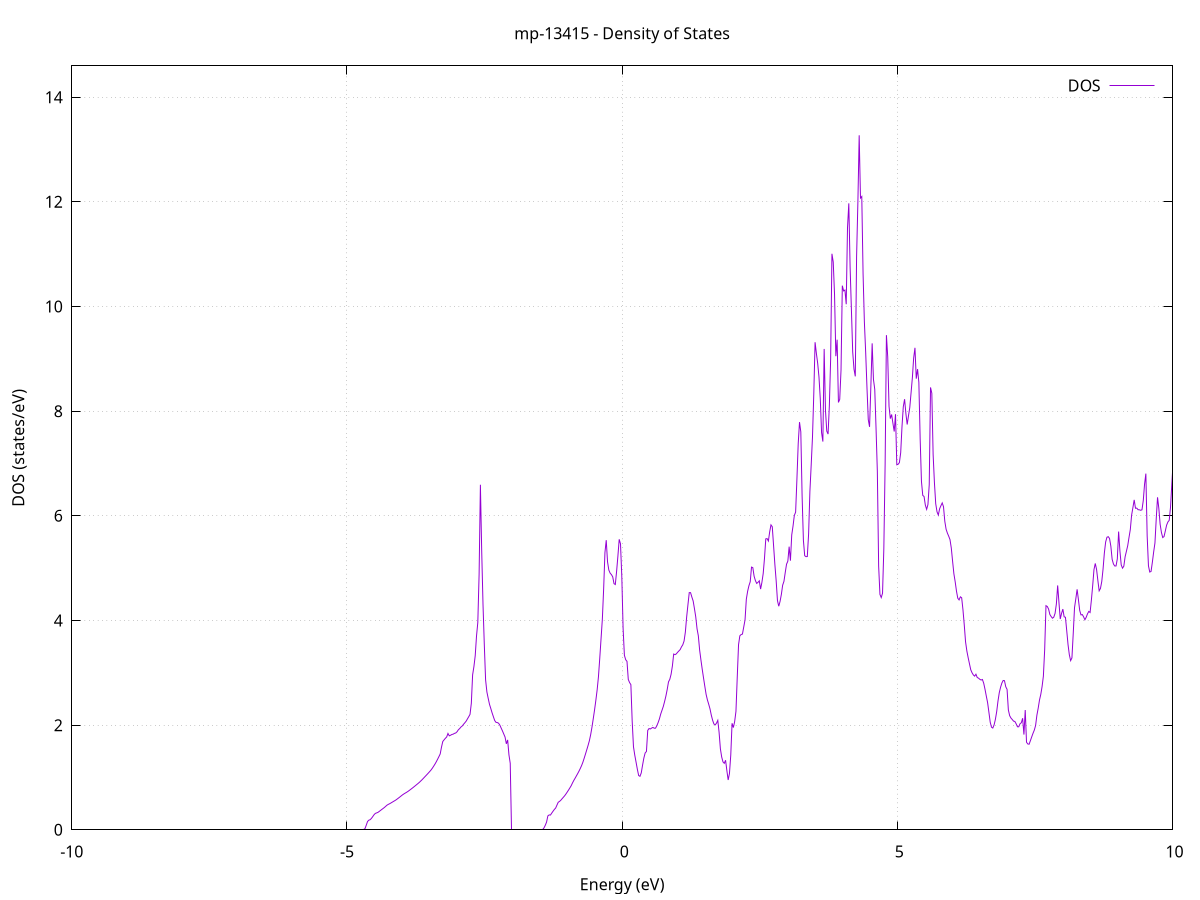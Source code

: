 set title 'mp-13415 - Density of States'
set xlabel 'Energy (eV)'
set ylabel 'DOS (states/eV)'
set grid
set xrange [-10:10]
set yrange [0:14.599]
set xzeroaxis lt -1
set terminal png size 800,600
set output 'mp-13415_dos_gnuplot.png'
plot '-' using 1:2 with lines title 'DOS'
-29.964200 0.000000
-29.940600 0.000000
-29.917000 0.000000
-29.893400 0.000000
-29.869900 0.000000
-29.846300 0.000000
-29.822700 0.000000
-29.799200 0.000000
-29.775600 0.000000
-29.752000 0.000000
-29.728500 0.000000
-29.704900 0.000000
-29.681300 0.000000
-29.657700 0.000000
-29.634200 0.000000
-29.610600 0.000000
-29.587000 0.000000
-29.563500 0.000000
-29.539900 0.000000
-29.516300 0.000000
-29.492700 0.000000
-29.469200 0.000000
-29.445600 0.000000
-29.422000 0.000000
-29.398500 0.000000
-29.374900 0.000000
-29.351300 0.000000
-29.327800 0.000000
-29.304200 0.000000
-29.280600 0.000000
-29.257000 0.000000
-29.233500 0.000000
-29.209900 0.000000
-29.186300 0.000000
-29.162800 0.000000
-29.139200 0.000000
-29.115600 0.000000
-29.092100 0.000000
-29.068500 0.000000
-29.044900 0.000000
-29.021300 0.000000
-28.997800 0.000000
-28.974200 0.000000
-28.950600 0.000000
-28.927100 0.000000
-28.903500 0.000000
-28.879900 0.000000
-28.856400 0.000000
-28.832800 0.000000
-28.809200 0.000000
-28.785600 0.000000
-28.762100 0.000000
-28.738500 0.000000
-28.714900 0.000000
-28.691400 0.000000
-28.667800 0.000000
-28.644200 0.000000
-28.620600 0.000000
-28.597100 0.000000
-28.573500 0.000000
-28.549900 0.000000
-28.526400 0.000000
-28.502800 0.000000
-28.479200 0.000000
-28.455700 0.000000
-28.432100 0.000000
-28.408500 0.000000
-28.384900 0.000000
-28.361400 0.000000
-28.337800 0.000000
-28.314200 0.000000
-28.290700 0.000000
-28.267100 0.000000
-28.243500 0.000000
-28.220000 0.000000
-28.196400 0.000000
-28.172800 0.000000
-28.149200 0.000000
-28.125700 0.000000
-28.102100 0.000000
-28.078500 0.000000
-28.055000 0.000000
-28.031400 0.000000
-28.007800 0.000000
-27.984200 0.000000
-27.960700 0.000000
-27.937100 0.000000
-27.913500 0.000000
-27.890000 0.000000
-27.866400 0.000000
-27.842800 0.000000
-27.819300 0.231000
-27.795700 3.140600
-27.772100 15.793000
-27.748500 18.389400
-27.725000 29.003800
-27.701400 38.104400
-27.677800 44.566600
-27.654300 39.234600
-27.630700 28.068500
-27.607100 39.435300
-27.583600 38.230800
-27.560000 49.924800
-27.536400 28.004200
-27.512800 32.570600
-27.489300 34.815600
-27.465700 38.281500
-27.442100 43.635600
-27.418600 39.602100
-27.395000 39.741500
-27.371400 35.785400
-27.347900 47.587900
-27.324300 55.817500
-27.300700 42.430600
-27.277100 37.363100
-27.253600 81.249200
-27.230000 35.086000
-27.206400 39.079600
-27.182900 29.880700
-27.159300 25.152800
-27.135700 15.565100
-27.112100 7.862100
-27.088600 0.000000
-27.065000 0.000000
-27.041400 0.000000
-27.017900 0.000000
-26.994300 0.000000
-26.970700 4.616800
-26.947200 5.281000
-26.923600 12.814800
-26.900000 18.007700
-26.876400 31.012500
-26.852900 34.422600
-26.829300 31.518700
-26.805700 24.104700
-26.782200 25.491800
-26.758600 30.408200
-26.735000 38.489700
-26.711500 33.332300
-26.687900 35.436100
-26.664300 27.447300
-26.640700 27.398800
-26.617200 38.607800
-26.593600 46.066900
-26.570000 27.536100
-26.546500 7.507800
-26.522900 3.858900
-26.499300 1.716800
-26.475800 0.000000
-26.452200 0.000000
-26.428600 0.000000
-26.405000 0.000000
-26.381500 0.000000
-26.357900 0.000000
-26.334300 0.000000
-26.310800 0.000000
-26.287200 0.000000
-26.263600 0.000000
-26.240000 0.000000
-26.216500 0.000000
-26.192900 0.000000
-26.169300 0.000000
-26.145800 0.000000
-26.122200 0.000000
-26.098600 0.000000
-26.075100 0.000000
-26.051500 0.000000
-26.027900 0.000000
-26.004300 0.000000
-25.980800 0.000000
-25.957200 0.000000
-25.933600 0.000000
-25.910100 0.000000
-25.886500 0.000000
-25.862900 0.000000
-25.839400 0.000000
-25.815800 0.000000
-25.792200 0.000000
-25.768600 0.000000
-25.745100 0.000000
-25.721500 0.000000
-25.697900 0.000000
-25.674400 0.000000
-25.650800 0.000000
-25.627200 0.000000
-25.603600 0.000000
-25.580100 0.000000
-25.556500 0.000000
-25.532900 0.000000
-25.509400 0.000000
-25.485800 0.000000
-25.462200 0.000000
-25.438700 0.000000
-25.415100 0.000000
-25.391500 0.000000
-25.367900 0.000000
-25.344400 0.000000
-25.320800 0.000000
-25.297200 0.000000
-25.273700 0.000000
-25.250100 0.000000
-25.226500 0.000000
-25.203000 0.000000
-25.179400 0.000000
-25.155800 0.000000
-25.132200 0.000000
-25.108700 0.000000
-25.085100 0.000000
-25.061500 0.000000
-25.038000 0.000000
-25.014400 0.000000
-24.990800 0.000000
-24.967300 0.000000
-24.943700 0.000000
-24.920100 0.000000
-24.896500 0.000000
-24.873000 0.000000
-24.849400 0.000000
-24.825800 0.000000
-24.802300 0.000000
-24.778700 0.000000
-24.755100 0.000000
-24.731500 0.000000
-24.708000 0.000000
-24.684400 0.000000
-24.660800 0.000000
-24.637300 0.000000
-24.613700 0.000000
-24.590100 0.000000
-24.566600 0.000000
-24.543000 0.000000
-24.519400 0.000000
-24.495800 0.000000
-24.472300 0.000000
-24.448700 0.000000
-24.425100 0.000000
-24.401600 0.000000
-24.378000 0.000000
-24.354400 0.000000
-24.330900 0.000000
-24.307300 0.000000
-24.283700 0.000000
-24.260100 0.000000
-24.236600 0.000000
-24.213000 0.000000
-24.189400 0.000000
-24.165900 0.000000
-24.142300 0.000000
-24.118700 0.000000
-24.095200 0.000000
-24.071600 0.000000
-24.048000 0.000000
-24.024400 0.000000
-24.000900 0.000000
-23.977300 0.000000
-23.953700 0.000000
-23.930200 0.000000
-23.906600 0.000000
-23.883000 0.000000
-23.859400 0.000000
-23.835900 0.000000
-23.812300 0.000000
-23.788700 0.000000
-23.765200 0.000000
-23.741600 0.000000
-23.718000 0.000000
-23.694500 0.000000
-23.670900 0.000000
-23.647300 0.000000
-23.623700 0.000000
-23.600200 0.000000
-23.576600 0.000000
-23.553000 0.000000
-23.529500 0.000000
-23.505900 0.000000
-23.482300 0.000000
-23.458800 0.000000
-23.435200 0.000000
-23.411600 0.000000
-23.388000 0.000000
-23.364500 0.000000
-23.340900 0.000000
-23.317300 0.000000
-23.293800 0.000000
-23.270200 0.000000
-23.246600 0.000000
-23.223000 0.000000
-23.199500 0.000000
-23.175900 0.000000
-23.152300 0.000000
-23.128800 0.000000
-23.105200 0.000000
-23.081600 0.000000
-23.058100 0.000000
-23.034500 0.000000
-23.010900 0.000000
-22.987300 0.000000
-22.963800 0.000000
-22.940200 0.000000
-22.916600 0.000000
-22.893100 0.000000
-22.869500 0.000000
-22.845900 0.000000
-22.822400 0.000000
-22.798800 0.000000
-22.775200 0.000000
-22.751600 0.000000
-22.728100 0.000000
-22.704500 0.000000
-22.680900 0.000000
-22.657400 0.000000
-22.633800 0.000000
-22.610200 0.000000
-22.586700 0.000000
-22.563100 0.000000
-22.539500 0.000000
-22.515900 0.000000
-22.492400 0.000000
-22.468800 0.000000
-22.445200 0.000000
-22.421700 0.000000
-22.398100 0.000000
-22.374500 0.000000
-22.350900 0.000000
-22.327400 0.000000
-22.303800 0.000000
-22.280200 0.000000
-22.256700 0.000000
-22.233100 0.000000
-22.209500 0.000000
-22.186000 0.000000
-22.162400 0.000000
-22.138800 0.000000
-22.115200 0.000000
-22.091700 0.000000
-22.068100 0.000000
-22.044500 0.000000
-22.021000 0.000000
-21.997400 0.000000
-21.973800 0.000000
-21.950300 0.000000
-21.926700 0.000000
-21.903100 0.000000
-21.879500 0.000000
-21.856000 0.000000
-21.832400 0.000000
-21.808800 0.000000
-21.785300 0.000000
-21.761700 0.000000
-21.738100 0.000000
-21.714600 0.000000
-21.691000 0.000000
-21.667400 0.000000
-21.643800 0.000000
-21.620300 0.000000
-21.596700 0.000000
-21.573100 0.000000
-21.549600 0.000000
-21.526000 0.000000
-21.502400 0.000000
-21.478800 0.000000
-21.455300 0.000000
-21.431700 0.000000
-21.408100 0.000000
-21.384600 0.000000
-21.361000 0.000000
-21.337400 0.000000
-21.313900 0.000000
-21.290300 0.000000
-21.266700 0.000000
-21.243100 0.000000
-21.219600 0.000000
-21.196000 0.000000
-21.172400 0.000000
-21.148900 0.000000
-21.125300 0.000000
-21.101700 0.000000
-21.078200 0.000000
-21.054600 0.000000
-21.031000 0.000000
-21.007400 0.000000
-20.983900 0.000000
-20.960300 0.000000
-20.936700 0.000000
-20.913200 0.000000
-20.889600 0.000000
-20.866000 0.000000
-20.842400 0.000000
-20.818900 0.000000
-20.795300 0.000000
-20.771700 0.000000
-20.748200 0.000000
-20.724600 0.000000
-20.701000 0.000000
-20.677500 0.000000
-20.653900 0.000000
-20.630300 0.000000
-20.606700 0.000000
-20.583200 0.000000
-20.559600 0.000000
-20.536000 0.000000
-20.512500 0.000000
-20.488900 0.000000
-20.465300 0.000000
-20.441800 0.000000
-20.418200 0.000000
-20.394600 0.000000
-20.371000 0.000000
-20.347500 0.000000
-20.323900 0.000000
-20.300300 0.000000
-20.276800 0.000000
-20.253200 0.000000
-20.229600 0.000000
-20.206100 0.000000
-20.182500 0.000000
-20.158900 0.000000
-20.135300 0.000000
-20.111800 0.000000
-20.088200 0.000000
-20.064600 0.000000
-20.041100 0.000000
-20.017500 0.000000
-19.993900 0.000000
-19.970300 0.000000
-19.946800 0.000000
-19.923200 0.000000
-19.899600 0.000000
-19.876100 0.000000
-19.852500 0.000000
-19.828900 0.000000
-19.805400 0.000000
-19.781800 0.000000
-19.758200 0.000000
-19.734600 0.000000
-19.711100 0.000000
-19.687500 0.000000
-19.663900 0.000000
-19.640400 0.000000
-19.616800 0.000000
-19.593200 0.000000
-19.569700 0.000000
-19.546100 0.000000
-19.522500 0.000000
-19.498900 0.000000
-19.475400 0.000000
-19.451800 0.000000
-19.428200 0.000000
-19.404700 0.000000
-19.381100 0.000000
-19.357500 0.000000
-19.334000 0.000000
-19.310400 0.000000
-19.286800 0.000000
-19.263200 0.000000
-19.239700 0.000000
-19.216100 0.000000
-19.192500 0.000000
-19.169000 0.000000
-19.145400 0.000000
-19.121800 0.000000
-19.098200 0.000000
-19.074700 0.000000
-19.051100 0.000000
-19.027500 0.000000
-19.004000 0.000000
-18.980400 0.000000
-18.956800 0.000000
-18.933300 0.000000
-18.909700 0.000000
-18.886100 0.000000
-18.862500 0.000000
-18.839000 0.000000
-18.815400 0.000000
-18.791800 0.000000
-18.768300 0.000000
-18.744700 0.000000
-18.721100 0.000000
-18.697600 0.000000
-18.674000 0.000000
-18.650400 0.000000
-18.626800 0.000000
-18.603300 0.000000
-18.579700 0.000000
-18.556100 0.000000
-18.532600 0.000000
-18.509000 0.000000
-18.485400 0.000000
-18.461800 0.000000
-18.438300 0.000000
-18.414700 0.000000
-18.391100 0.000000
-18.367600 0.000000
-18.344000 0.000000
-18.320400 0.000000
-18.296900 0.000000
-18.273300 0.000000
-18.249700 0.000000
-18.226100 0.000000
-18.202600 0.000000
-18.179000 0.000000
-18.155400 0.000000
-18.131900 0.000000
-18.108300 0.000000
-18.084700 0.000000
-18.061200 0.000000
-18.037600 0.000000
-18.014000 0.000000
-17.990400 0.000000
-17.966900 0.000000
-17.943300 0.000000
-17.919700 0.000000
-17.896200 0.000000
-17.872600 0.000000
-17.849000 0.000000
-17.825500 0.000000
-17.801900 0.000000
-17.778300 0.000000
-17.754700 0.000000
-17.731200 0.000000
-17.707600 0.000000
-17.684000 0.000000
-17.660500 0.000000
-17.636900 0.000000
-17.613300 0.000000
-17.589700 0.000000
-17.566200 0.000000
-17.542600 0.000000
-17.519000 0.000000
-17.495500 0.000000
-17.471900 0.000000
-17.448300 0.000000
-17.424800 0.000000
-17.401200 0.000000
-17.377600 0.000000
-17.354000 0.000000
-17.330500 0.000000
-17.306900 0.000000
-17.283300 0.000000
-17.259800 0.000000
-17.236200 0.000000
-17.212600 0.000000
-17.189100 0.000000
-17.165500 0.000000
-17.141900 0.000000
-17.118300 0.000000
-17.094800 0.000000
-17.071200 0.000000
-17.047600 0.000000
-17.024100 0.000000
-17.000500 0.000000
-16.976900 0.000000
-16.953400 0.000000
-16.929800 0.000000
-16.906200 0.000000
-16.882600 0.000000
-16.859100 0.000000
-16.835500 0.000000
-16.811900 0.000000
-16.788400 0.000000
-16.764800 0.000000
-16.741200 0.000000
-16.717600 0.000000
-16.694100 0.000000
-16.670500 0.000000
-16.646900 0.000000
-16.623400 0.000000
-16.599800 0.000000
-16.576200 0.000000
-16.552700 0.000000
-16.529100 0.000000
-16.505500 0.000000
-16.481900 0.000000
-16.458400 0.000000
-16.434800 0.000000
-16.411200 0.000000
-16.387700 0.000000
-16.364100 0.000000
-16.340500 0.000000
-16.317000 0.000000
-16.293400 0.000000
-16.269800 0.000000
-16.246200 0.000000
-16.222700 0.000000
-16.199100 0.000000
-16.175500 0.000000
-16.152000 0.000000
-16.128400 0.000000
-16.104800 0.000000
-16.081200 0.000000
-16.057700 0.000000
-16.034100 0.000000
-16.010500 0.000000
-15.987000 0.000000
-15.963400 0.000000
-15.939800 0.000000
-15.916300 0.000000
-15.892700 0.000000
-15.869100 0.000000
-15.845500 0.000000
-15.822000 0.000000
-15.798400 0.000000
-15.774800 0.000000
-15.751300 0.000000
-15.727700 0.000000
-15.704100 0.000000
-15.680600 0.000000
-15.657000 0.000000
-15.633400 0.000000
-15.609800 0.000000
-15.586300 0.000000
-15.562700 0.000000
-15.539100 0.000000
-15.515600 0.000000
-15.492000 0.000000
-15.468400 0.000000
-15.444900 0.000000
-15.421300 0.000000
-15.397700 0.000000
-15.374100 0.000000
-15.350600 0.000000
-15.327000 0.000000
-15.303400 0.000000
-15.279900 0.000000
-15.256300 0.000000
-15.232700 0.000000
-15.209100 0.000000
-15.185600 0.000000
-15.162000 0.000000
-15.138400 0.000000
-15.114900 0.000000
-15.091300 0.000000
-15.067700 0.000000
-15.044200 0.000000
-15.020600 0.000000
-14.997000 0.000000
-14.973400 0.000000
-14.949900 0.000000
-14.926300 0.000000
-14.902700 0.000000
-14.879200 0.000000
-14.855600 0.000000
-14.832000 0.000000
-14.808500 0.000000
-14.784900 0.000000
-14.761300 0.000000
-14.737700 0.000000
-14.714200 0.000000
-14.690600 0.000000
-14.667000 0.000000
-14.643500 0.000000
-14.619900 0.000000
-14.596300 0.000000
-14.572700 0.000000
-14.549200 0.000000
-14.525600 0.000000
-14.502000 0.000000
-14.478500 0.000000
-14.454900 0.000000
-14.431300 0.000000
-14.407800 0.000000
-14.384200 0.000000
-14.360600 0.000000
-14.337000 0.000000
-14.313500 0.000000
-14.289900 0.000000
-14.266300 0.000000
-14.242800 0.000000
-14.219200 0.000000
-14.195600 0.000000
-14.172100 0.000000
-14.148500 0.000000
-14.124900 0.000000
-14.101300 0.000000
-14.077800 0.000000
-14.054200 0.000000
-14.030600 0.000000
-14.007100 0.000000
-13.983500 0.000000
-13.959900 0.000000
-13.936400 0.000000
-13.912800 0.000000
-13.889200 0.000000
-13.865600 0.000000
-13.842100 0.000000
-13.818500 0.000000
-13.794900 0.000000
-13.771400 0.000000
-13.747800 0.000000
-13.724200 0.000000
-13.700600 0.000000
-13.677100 0.000000
-13.653500 0.000000
-13.629900 0.000000
-13.606400 0.000000
-13.582800 0.000000
-13.559200 0.000000
-13.535700 0.000000
-13.512100 0.000000
-13.488500 0.000000
-13.464900 0.000000
-13.441400 0.000000
-13.417800 0.000000
-13.394200 0.000000
-13.370700 0.000000
-13.347100 0.000000
-13.323500 0.000000
-13.300000 0.000000
-13.276400 0.000000
-13.252800 0.000000
-13.229200 0.000000
-13.205700 0.000000
-13.182100 0.000000
-13.158500 0.000000
-13.135000 0.000000
-13.111400 0.000000
-13.087800 0.000000
-13.064300 0.000000
-13.040700 0.000000
-13.017100 0.000000
-12.993500 0.000000
-12.970000 0.000000
-12.946400 0.000000
-12.922800 0.000000
-12.899300 0.000000
-12.875700 0.000000
-12.852100 0.000000
-12.828500 0.000000
-12.805000 0.000000
-12.781400 0.000000
-12.757800 0.000000
-12.734300 0.000000
-12.710700 0.000000
-12.687100 0.000000
-12.663600 0.000000
-12.640000 0.000000
-12.616400 0.000000
-12.592800 0.000000
-12.569300 0.000000
-12.545700 0.000000
-12.522100 0.000000
-12.498600 0.000000
-12.475000 0.000000
-12.451400 0.000000
-12.427900 0.000000
-12.404300 0.000000
-12.380700 0.000000
-12.357100 0.000000
-12.333600 0.000000
-12.310000 0.000000
-12.286400 0.000000
-12.262900 0.000000
-12.239300 0.000000
-12.215700 0.000000
-12.192100 0.000000
-12.168600 0.000000
-12.145000 0.000000
-12.121400 0.000000
-12.097900 0.000000
-12.074300 0.000000
-12.050700 0.000000
-12.027200 0.000000
-12.003600 0.000000
-11.980000 0.000000
-11.956400 0.000000
-11.932900 0.000000
-11.909300 0.000000
-11.885700 0.000000
-11.862200 0.000000
-11.838600 0.000000
-11.815000 0.000000
-11.791500 0.000000
-11.767900 0.000000
-11.744300 0.000000
-11.720700 0.000000
-11.697200 0.000000
-11.673600 0.000000
-11.650000 0.000000
-11.626500 0.000000
-11.602900 0.000000
-11.579300 0.000000
-11.555800 0.000000
-11.532200 0.000000
-11.508600 0.000000
-11.485000 0.000000
-11.461500 0.000000
-11.437900 0.000000
-11.414300 0.000000
-11.390800 0.000000
-11.367200 0.000000
-11.343600 0.000000
-11.320000 0.000000
-11.296500 0.000000
-11.272900 0.000000
-11.249300 0.000000
-11.225800 0.000000
-11.202200 0.000000
-11.178600 0.000000
-11.155100 0.000000
-11.131500 0.000000
-11.107900 0.000000
-11.084300 0.000000
-11.060800 0.000000
-11.037200 0.000000
-11.013600 0.000000
-10.990100 0.000000
-10.966500 0.000000
-10.942900 0.000000
-10.919400 0.000000
-10.895800 0.000000
-10.872200 0.000000
-10.848600 0.000000
-10.825100 0.000000
-10.801500 0.000000
-10.777900 0.000000
-10.754400 0.000000
-10.730800 0.000000
-10.707200 0.000000
-10.683700 0.000000
-10.660100 0.000000
-10.636500 0.000000
-10.612900 0.000000
-10.589400 0.000000
-10.565800 0.000000
-10.542200 0.000000
-10.518700 0.000000
-10.495100 0.000000
-10.471500 0.000000
-10.447900 0.000000
-10.424400 0.000000
-10.400800 0.000000
-10.377200 0.000000
-10.353700 0.000000
-10.330100 0.000000
-10.306500 0.000000
-10.283000 0.000000
-10.259400 0.000000
-10.235800 0.000000
-10.212200 0.000000
-10.188700 0.000000
-10.165100 0.000000
-10.141500 0.000000
-10.118000 0.000000
-10.094400 0.000000
-10.070800 0.000000
-10.047300 0.000000
-10.023700 0.000000
-10.000100 0.000000
-9.976500 0.000000
-9.953000 0.000000
-9.929400 0.000000
-9.905800 0.000000
-9.882300 0.000000
-9.858700 0.000000
-9.835100 0.000000
-9.811500 0.000000
-9.788000 0.000000
-9.764400 0.000000
-9.740800 0.000000
-9.717300 0.000000
-9.693700 0.000000
-9.670100 0.000000
-9.646600 0.000000
-9.623000 0.000000
-9.599400 0.000000
-9.575800 0.000000
-9.552300 0.000000
-9.528700 0.000000
-9.505100 0.000000
-9.481600 0.000000
-9.458000 0.000000
-9.434400 0.000000
-9.410900 0.000000
-9.387300 0.000000
-9.363700 0.000000
-9.340100 0.000000
-9.316600 0.000000
-9.293000 0.000000
-9.269400 0.000000
-9.245900 0.000000
-9.222300 0.000000
-9.198700 0.000000
-9.175200 0.000000
-9.151600 0.000000
-9.128000 0.000000
-9.104400 0.000000
-9.080900 0.000000
-9.057300 0.000000
-9.033700 0.000000
-9.010200 0.000000
-8.986600 0.000000
-8.963000 0.000000
-8.939400 0.000000
-8.915900 0.000000
-8.892300 0.000000
-8.868700 0.000000
-8.845200 0.000000
-8.821600 0.000000
-8.798000 0.000000
-8.774500 0.000000
-8.750900 0.000000
-8.727300 0.000000
-8.703700 0.000000
-8.680200 0.000000
-8.656600 0.000000
-8.633000 0.000000
-8.609500 0.000000
-8.585900 0.000000
-8.562300 0.000000
-8.538800 0.000000
-8.515200 0.000000
-8.491600 0.000000
-8.468000 0.000000
-8.444500 0.000000
-8.420900 0.000000
-8.397300 0.000000
-8.373800 0.000000
-8.350200 0.000000
-8.326600 0.000000
-8.303100 0.000000
-8.279500 0.000000
-8.255900 0.000000
-8.232300 0.000000
-8.208800 0.000000
-8.185200 0.000000
-8.161600 0.000000
-8.138100 0.000000
-8.114500 0.000000
-8.090900 0.000000
-8.067300 0.000000
-8.043800 0.000000
-8.020200 0.000000
-7.996600 0.000000
-7.973100 0.000000
-7.949500 0.000000
-7.925900 0.000000
-7.902400 0.000000
-7.878800 0.000000
-7.855200 0.000000
-7.831600 0.000000
-7.808100 0.000000
-7.784500 0.000000
-7.760900 0.000000
-7.737400 0.000000
-7.713800 0.000000
-7.690200 0.000000
-7.666700 0.000000
-7.643100 0.000000
-7.619500 0.000000
-7.595900 0.000000
-7.572400 0.000000
-7.548800 0.000000
-7.525200 0.000000
-7.501700 0.000000
-7.478100 0.000000
-7.454500 0.000000
-7.430900 0.000000
-7.407400 0.000000
-7.383800 0.000000
-7.360200 0.000000
-7.336700 0.000000
-7.313100 0.000000
-7.289500 0.000000
-7.266000 0.000000
-7.242400 0.000000
-7.218800 0.000000
-7.195200 0.000000
-7.171700 0.000000
-7.148100 0.000000
-7.124500 0.000000
-7.101000 0.000000
-7.077400 0.000000
-7.053800 0.000000
-7.030300 0.000000
-7.006700 0.000000
-6.983100 0.000000
-6.959500 0.000000
-6.936000 0.000000
-6.912400 0.000000
-6.888800 0.000000
-6.865300 0.000000
-6.841700 0.000000
-6.818100 0.000000
-6.794600 0.000000
-6.771000 0.000000
-6.747400 0.000000
-6.723800 0.000000
-6.700300 0.000000
-6.676700 0.000000
-6.653100 0.000000
-6.629600 0.000000
-6.606000 0.000000
-6.582400 0.000000
-6.558800 0.000000
-6.535300 0.000000
-6.511700 0.000000
-6.488100 0.000000
-6.464600 0.000000
-6.441000 0.000000
-6.417400 0.000000
-6.393900 0.000000
-6.370300 0.000000
-6.346700 0.000000
-6.323100 0.000000
-6.299600 0.000000
-6.276000 0.000000
-6.252400 0.000000
-6.228900 0.000000
-6.205300 0.000000
-6.181700 0.000000
-6.158200 0.000000
-6.134600 0.000000
-6.111000 0.000000
-6.087400 0.000000
-6.063900 0.000000
-6.040300 0.000000
-6.016700 0.000000
-5.993200 0.000000
-5.969600 0.000000
-5.946000 0.000000
-5.922500 0.000000
-5.898900 0.000000
-5.875300 0.000000
-5.851700 0.000000
-5.828200 0.000000
-5.804600 0.000000
-5.781000 0.000000
-5.757500 0.000000
-5.733900 0.000000
-5.710300 0.000000
-5.686700 0.000000
-5.663200 0.000000
-5.639600 0.000000
-5.616000 0.000000
-5.592500 0.000000
-5.568900 0.000000
-5.545300 0.000000
-5.521800 0.000000
-5.498200 0.000000
-5.474600 0.000000
-5.451000 0.000000
-5.427500 0.000000
-5.403900 0.000000
-5.380300 0.000000
-5.356800 0.000000
-5.333200 0.000000
-5.309600 0.000000
-5.286100 0.000000
-5.262500 0.000000
-5.238900 0.000000
-5.215300 0.000000
-5.191800 0.000000
-5.168200 0.000000
-5.144600 0.000000
-5.121100 0.000000
-5.097500 0.000000
-5.073900 0.000000
-5.050300 0.000000
-5.026800 0.000000
-5.003200 0.000000
-4.979600 0.000000
-4.956100 0.000000
-4.932500 0.000000
-4.908900 0.000000
-4.885400 0.000000
-4.861800 0.000000
-4.838200 0.000000
-4.814600 0.000000
-4.791100 0.000000
-4.767500 0.000000
-4.743900 0.000000
-4.720400 0.000000
-4.696800 0.000000
-4.673200 0.020400
-4.649700 0.086800
-4.626100 0.158300
-4.602500 0.183700
-4.578900 0.192700
-4.555400 0.217900
-4.531800 0.251700
-4.508200 0.287200
-4.484700 0.313000
-4.461100 0.322300
-4.437500 0.332500
-4.414000 0.350600
-4.390400 0.369800
-4.366800 0.388800
-4.343200 0.407400
-4.319700 0.426400
-4.296100 0.448400
-4.272500 0.470300
-4.249000 0.485500
-4.225400 0.497500
-4.201800 0.511700
-4.178200 0.526900
-4.154700 0.541900
-4.131100 0.556300
-4.107500 0.572000
-4.084000 0.590500
-4.060400 0.609500
-4.036800 0.628800
-4.013300 0.648600
-3.989700 0.668000
-3.966100 0.684800
-3.942500 0.700000
-3.919000 0.714700
-3.895400 0.730700
-3.871800 0.748600
-3.848300 0.767200
-3.824700 0.786200
-3.801100 0.805500
-3.777600 0.825400
-3.754000 0.845700
-3.730400 0.866100
-3.706800 0.886500
-3.683300 0.907900
-3.659700 0.931800
-3.636100 0.955900
-3.612600 0.981800
-3.589000 1.008300
-3.565400 1.034600
-3.541900 1.060800
-3.518300 1.087800
-3.494700 1.115200
-3.471100 1.144200
-3.447600 1.178600
-3.424000 1.216500
-3.400400 1.256500
-3.376900 1.300000
-3.353300 1.348000
-3.329700 1.397500
-3.306100 1.448900
-3.282600 1.579100
-3.259000 1.687200
-3.235400 1.718400
-3.211900 1.748100
-3.188300 1.773800
-3.164700 1.841200
-3.141200 1.795500
-3.117600 1.806700
-3.094000 1.821200
-3.070400 1.827400
-3.046900 1.842600
-3.023300 1.849900
-2.999700 1.873300
-2.976200 1.910700
-2.952600 1.933800
-2.929000 1.963800
-2.905500 1.983600
-2.881900 2.016100
-2.858300 2.044900
-2.834700 2.075800
-2.811200 2.118300
-2.787600 2.161200
-2.764000 2.205600
-2.740500 2.416600
-2.716900 2.960600
-2.693300 3.118300
-2.669700 3.326500
-2.646200 3.702800
-2.622600 3.961500
-2.599000 4.882200
-2.575500 6.593400
-2.551900 5.327600
-2.528300 4.310900
-2.504800 3.545600
-2.481200 2.865000
-2.457600 2.633900
-2.434000 2.513100
-2.410500 2.398300
-2.386900 2.318500
-2.363300 2.235300
-2.339800 2.161800
-2.316200 2.088600
-2.292600 2.053500
-2.269100 2.049200
-2.245500 2.036500
-2.221900 1.999400
-2.198300 1.943700
-2.174800 1.889700
-2.151200 1.830800
-2.127600 1.771900
-2.104100 1.642500
-2.080500 1.717500
-2.056900 1.432300
-2.033400 1.270300
-2.009800 0.000000
-1.986200 0.000000
-1.962600 0.000000
-1.939100 0.000000
-1.915500 0.000000
-1.891900 0.000000
-1.868400 0.000000
-1.844800 0.000000
-1.821200 0.000000
-1.797600 0.000000
-1.774100 0.000000
-1.750500 0.000000
-1.726900 0.000000
-1.703400 0.000000
-1.679800 0.000000
-1.656200 0.000000
-1.632700 0.000000
-1.609100 0.000000
-1.585500 0.000000
-1.561900 0.000000
-1.538400 0.000000
-1.514800 0.000000
-1.491200 0.000000
-1.467700 0.000000
-1.444100 0.004800
-1.420500 0.035200
-1.397000 0.085200
-1.373400 0.146300
-1.349800 0.265100
-1.326200 0.284100
-1.302700 0.281500
-1.279100 0.319000
-1.255500 0.354600
-1.232000 0.388200
-1.208400 0.415000
-1.184800 0.471000
-1.161200 0.526100
-1.137700 0.541900
-1.114100 0.564900
-1.090500 0.594400
-1.067000 0.622700
-1.043400 0.651700
-1.019800 0.686000
-0.996300 0.723000
-0.972700 0.761600
-0.949100 0.801600
-0.925500 0.842900
-0.902000 0.895500
-0.878400 0.942900
-0.854800 0.985400
-0.831300 1.029600
-0.807700 1.074000
-0.784100 1.121000
-0.760600 1.171700
-0.737000 1.226400
-0.713400 1.290900
-0.689800 1.367600
-0.666300 1.447500
-0.642700 1.528800
-0.619100 1.611800
-0.595600 1.701500
-0.572000 1.817600
-0.548400 1.960300
-0.524900 2.122500
-0.501300 2.290900
-0.477700 2.474100
-0.454100 2.674200
-0.430600 2.924100
-0.407000 3.275100
-0.383400 3.648500
-0.359900 4.021600
-0.336300 4.599600
-0.312700 5.296600
-0.289100 5.534600
-0.265600 5.122100
-0.242000 4.963300
-0.218400 4.904900
-0.194900 4.876800
-0.171300 4.834100
-0.147700 4.703300
-0.124200 4.687000
-0.100600 4.939900
-0.077000 5.233200
-0.053400 5.551100
-0.029900 5.464100
-0.006300 4.840700
0.017300 3.851000
0.040800 3.334800
0.064400 3.250600
0.088000 3.218100
0.111500 2.872500
0.135100 2.813200
0.158700 2.773700
0.182300 2.078500
0.205800 1.587800
0.229400 1.425900
0.253000 1.291700
0.276500 1.155100
0.300100 1.036900
0.323700 1.021600
0.347200 1.086500
0.370800 1.233600
0.394400 1.370200
0.418000 1.467400
0.441500 1.496800
0.465100 1.899300
0.488700 1.934800
0.512200 1.926500
0.535800 1.943800
0.559400 1.956100
0.583000 1.940900
0.606500 1.942000
0.630100 1.987700
0.653700 2.048300
0.677200 2.119300
0.700800 2.211500
0.724400 2.284300
0.747900 2.357400
0.771500 2.452000
0.795100 2.555700
0.818700 2.680700
0.842200 2.826400
0.865800 2.875100
0.889400 2.972500
0.912900 3.129700
0.936500 3.358400
0.960100 3.346600
0.983600 3.361100
1.007200 3.391500
1.030800 3.417500
1.054400 3.443900
1.077900 3.495200
1.101500 3.534400
1.125100 3.607600
1.148600 3.777500
1.172200 4.067400
1.195800 4.303600
1.219400 4.532700
1.242900 4.532500
1.266500 4.448400
1.290100 4.373100
1.313600 4.227400
1.337200 4.069900
1.360800 3.842200
1.384300 3.707100
1.407900 3.436800
1.431500 3.245200
1.455100 3.067300
1.478600 2.902200
1.502200 2.741600
1.525800 2.587200
1.549300 2.482000
1.572900 2.399700
1.596500 2.310500
1.620000 2.190500
1.643600 2.094100
1.667200 2.022500
1.690800 2.004500
1.714300 2.037400
1.737900 2.091500
1.761500 1.862300
1.785000 1.549000
1.808600 1.391100
1.832200 1.297200
1.855700 1.269900
1.879300 1.329200
1.902900 1.130100
1.926500 0.951700
1.950000 1.076200
1.973600 1.427000
1.997200 2.035300
2.020700 1.953700
2.044300 2.066900
2.067900 2.262100
2.091500 2.917300
2.115000 3.536600
2.138600 3.707300
2.162200 3.731400
2.185700 3.739700
2.209300 3.874800
2.232900 4.011000
2.256400 4.406700
2.280000 4.557700
2.303600 4.664200
2.327200 4.739800
2.350700 5.019800
2.374300 5.009300
2.397900 4.845600
2.421400 4.761900
2.445000 4.707900
2.468600 4.728800
2.492100 4.757800
2.515700 4.600000
2.539300 4.727400
2.562900 4.896900
2.586400 5.188200
2.610000 5.560100
2.633600 5.564700
2.657100 5.518600
2.680700 5.693500
2.704300 5.827100
2.727800 5.791700
2.751400 5.432900
2.775000 5.072500
2.798600 4.759600
2.822100 4.380700
2.845700 4.272000
2.869300 4.363800
2.892800 4.497300
2.916400 4.673700
2.940000 4.747800
2.963600 4.917000
2.987100 5.075500
3.010700 5.133300
3.034300 5.410600
3.057800 5.143000
3.081400 5.635000
3.105000 5.803100
3.128500 6.006700
3.152100 6.070400
3.175700 6.704700
3.199300 7.381300
3.222800 7.790700
3.246400 7.604100
3.270000 6.376600
3.293500 5.531400
3.317100 5.237900
3.340700 5.219600
3.364200 5.221800
3.387800 5.648900
3.411400 6.463300
3.435000 6.971000
3.458500 7.503700
3.482100 8.327600
3.505700 9.317500
3.529200 9.104200
3.552800 8.916100
3.576400 8.654000
3.600000 8.240100
3.623500 7.590700
3.647100 7.419100
3.670700 9.189100
3.694200 8.021500
3.717800 7.619300
3.741400 7.562100
3.764900 8.099000
3.788500 8.997300
3.812100 11.008000
3.835700 10.850400
3.859200 10.232100
3.882800 9.051400
3.906400 9.365600
3.929900 8.167100
3.953500 8.225800
3.977100 8.785900
4.000600 10.398900
4.024200 10.298200
4.047800 10.314300
4.071400 10.043600
4.094900 11.505400
4.118500 11.971500
4.142100 10.755400
4.165600 9.949400
4.189200 9.133000
4.212800 8.802400
4.236300 8.665100
4.259900 10.951800
4.283500 11.996400
4.307100 13.272000
4.330600 12.074400
4.354200 12.102800
4.377800 10.625100
4.401300 9.707800
4.424900 9.125800
4.448500 8.452400
4.472100 7.840100
4.495600 7.699900
4.519200 8.478200
4.542800 9.296600
4.566300 8.607900
4.589900 8.418300
4.613500 7.666600
4.637000 6.849000
4.660600 5.038500
4.684200 4.497300
4.707800 4.437500
4.731300 4.520800
4.754900 5.371500
4.778500 6.990000
4.802000 9.453200
4.825600 9.037700
4.849200 8.094300
4.872700 7.857900
4.896300 7.936500
4.919900 7.770400
4.943500 7.611400
4.967000 7.942200
4.990600 6.975400
5.014200 6.984700
5.037700 7.017200
5.061300 7.206000
5.084900 7.701900
5.108400 8.083300
5.132000 8.229200
5.155600 7.956300
5.179200 7.745300
5.202700 7.910700
5.226300 8.069000
5.249900 8.353100
5.273400 8.638200
5.297000 9.017100
5.320600 9.210900
5.344200 8.620800
5.367700 8.803600
5.391300 8.550400
5.414900 7.474300
5.438400 6.660300
5.462000 6.391000
5.485600 6.369500
5.509100 6.205300
5.532700 6.123400
5.556300 6.215500
5.579900 6.594500
5.603400 8.454200
5.627000 8.342500
5.650600 7.172400
5.674100 6.633300
5.697700 6.231800
5.721300 6.076600
5.744800 6.014100
5.768400 6.135000
5.792000 6.192600
5.815600 6.247000
5.839100 6.173900
5.862700 5.895400
5.886300 5.743900
5.909800 5.669600
5.933400 5.611200
5.957000 5.546500
5.980600 5.385900
6.004100 5.134700
6.027700 4.893000
6.051300 4.740100
6.074800 4.562000
6.098400 4.425500
6.122000 4.392900
6.145500 4.451700
6.169100 4.433800
6.192700 4.204600
6.216300 3.915100
6.239800 3.592900
6.263400 3.417100
6.287000 3.290300
6.310500 3.174100
6.334100 3.059100
6.357700 3.001300
6.381200 2.959600
6.404800 2.936300
6.428400 2.972500
6.452000 2.909800
6.475500 2.897800
6.499100 2.875500
6.522700 2.862200
6.546200 2.872100
6.569800 2.800000
6.593400 2.684500
6.616900 2.554600
6.640500 2.429200
6.664100 2.245500
6.687700 2.056800
6.711200 1.960800
6.734800 1.944200
6.758400 2.004800
6.781900 2.109600
6.805500 2.257700
6.829100 2.460100
6.852700 2.621200
6.876200 2.723900
6.899800 2.804300
6.923400 2.853200
6.946900 2.849600
6.970500 2.732800
6.994100 2.683500
7.017600 2.289500
7.041200 2.180600
7.064800 2.135700
7.088400 2.107300
7.111900 2.076400
7.135500 2.069800
7.159100 2.024900
7.182600 1.968900
7.206200 1.967900
7.229800 2.026000
7.253300 2.045900
7.276900 2.131700
7.300500 1.819100
7.324100 2.288100
7.347600 1.673200
7.371200 1.639400
7.394800 1.635300
7.418300 1.703600
7.441900 1.775200
7.465500 1.843500
7.489000 1.904500
7.512600 1.994000
7.536200 2.190900
7.559800 2.324200
7.583300 2.478700
7.606900 2.588000
7.630500 2.738000
7.654000 2.936000
7.677600 3.445400
7.701200 4.282700
7.724800 4.267300
7.748300 4.218600
7.771900 4.113500
7.795500 4.074700
7.819000 4.043300
7.842600 4.062900
7.866200 4.134700
7.889700 4.313900
7.913300 4.669600
7.936900 4.345500
7.960500 4.028800
7.984000 4.134100
8.007600 4.217500
8.031200 4.069500
8.054700 4.061300
8.078300 3.803400
8.101900 3.538200
8.125400 3.345600
8.149000 3.232300
8.172600 3.284200
8.196200 3.744100
8.219700 4.244400
8.243300 4.414500
8.266900 4.595400
8.290400 4.399600
8.314000 4.191900
8.337600 4.106300
8.361200 4.112600
8.384700 4.069300
8.408300 4.013300
8.431900 4.061100
8.455400 4.126000
8.479000 4.172400
8.502600 4.152500
8.526100 4.389200
8.549700 4.664900
8.573300 4.972700
8.596900 5.089500
8.620400 4.974900
8.644000 4.763800
8.667600 4.566900
8.691100 4.612000
8.714700 4.745000
8.738300 4.982200
8.761800 5.288900
8.785400 5.500200
8.809000 5.590700
8.832600 5.601500
8.856100 5.566900
8.879700 5.420700
8.903300 5.169200
8.926800 5.080200
8.950400 5.041100
8.974000 5.041000
8.997500 5.178300
9.021100 5.699600
9.044700 5.326700
9.068300 5.061700
9.091800 4.999700
9.115400 5.036800
9.139000 5.217200
9.162500 5.322400
9.186100 5.428500
9.209700 5.586700
9.233300 5.737300
9.256800 6.011000
9.280400 6.155700
9.304000 6.304900
9.327500 6.145000
9.351100 6.147000
9.374700 6.117000
9.398200 6.115000
9.421800 6.105800
9.445400 6.115000
9.469000 6.291400
9.492500 6.606000
9.516100 6.806600
9.539700 5.618400
9.563200 5.044200
9.586800 4.925600
9.610400 4.937200
9.633900 5.110900
9.657500 5.306500
9.681100 5.481500
9.704700 5.945800
9.728200 6.353700
9.751800 6.141100
9.775400 5.838800
9.798900 5.681800
9.822500 5.584700
9.846100 5.603200
9.869600 5.711200
9.893200 5.822000
9.916800 5.883000
9.940400 5.913700
9.963900 6.165800
9.987500 6.603500
10.011100 7.024500
10.034600 7.282500
10.058200 7.321500
10.081800 7.742600
10.105400 7.946300
10.128900 8.171400
10.152500 8.223400
10.176100 8.134000
10.199600 7.837300
10.223200 7.583700
10.246800 7.760600
10.270300 7.548900
10.293900 7.117000
10.317500 7.067100
10.341100 7.421400
10.364600 7.936500
10.388200 8.102600
10.411800 7.632800
10.435300 7.548500
10.458900 7.386100
10.482500 7.147500
10.506000 7.056100
10.529600 7.273700
10.553200 8.140200
10.576800 8.574500
10.600300 9.259500
10.623900 9.544900
10.647500 9.470500
10.671000 9.394300
10.694600 9.285600
10.718200 9.004700
10.741800 9.514900
10.765300 9.545000
10.788900 9.553400
10.812500 9.527200
10.836000 9.414500
10.859600 9.386700
10.883200 9.486800
10.906700 9.915000
10.930300 10.267900
10.953900 11.115200
10.977500 12.044800
11.001000 13.023900
11.024600 13.077200
11.048200 12.375100
11.071700 10.990200
11.095300 12.210100
11.118900 11.559200
11.142400 14.765600
11.166000 12.904500
11.189600 11.915700
11.213200 11.675500
11.236700 11.402500
11.260300 9.225800
11.283900 7.727600
11.307400 7.484700
11.331000 7.286400
11.354600 7.682800
11.378100 9.633700
11.401700 8.099500
11.425300 6.758500
11.448900 5.982400
11.472400 5.371300
11.496000 4.885500
11.519600 4.373600
11.543100 3.926900
11.566700 3.689300
11.590300 3.554800
11.613900 3.637100
11.637400 3.645500
11.661000 3.607000
11.684600 3.591300
11.708100 3.617100
11.731700 3.672500
11.755300 3.838800
11.778800 4.052100
11.802400 4.278800
11.826000 4.428700
11.849600 4.498300
11.873100 4.536400
11.896700 4.739500
11.920300 5.149700
11.943800 5.503500
11.967400 5.727700
11.991000 6.168200
12.014500 7.337700
12.038100 7.627700
12.061700 7.668200
12.085300 7.640800
12.108800 7.661300
12.132400 7.703000
12.156000 7.467900
12.179500 6.954300
12.203100 6.587600
12.226700 6.233700
12.250200 6.472900
12.273800 6.125000
12.297400 6.335300
12.321000 5.941200
12.344500 5.298600
12.368100 5.314200
12.391700 5.465900
12.415200 5.552300
12.438800 5.512900
12.462400 5.710700
12.486000 5.895100
12.509500 6.141700
12.533100 6.858200
12.556700 6.122000
12.580200 6.065200
12.603800 5.939300
12.627400 5.802100
12.650900 5.767300
12.674500 5.529300
12.698100 5.693500
12.721700 5.881000
12.745200 5.766600
12.768800 5.425500
12.792400 4.993500
12.815900 4.797600
12.839500 4.759100
12.863100 4.822900
12.886600 5.032200
12.910200 5.515900
12.933800 5.408500
12.957400 5.350400
12.980900 5.405900
13.004500 5.686100
13.028100 5.894100
13.051600 6.195700
13.075200 6.529700
13.098800 6.877000
13.122400 6.492200
13.145900 6.237700
13.169500 5.817800
13.193100 5.447500
13.216600 5.154600
13.240200 4.973200
13.263800 4.853700
13.287300 4.629300
13.310900 4.566900
13.334500 4.587000
13.358100 4.654500
13.381600 4.694500
13.405200 4.756500
13.428800 4.859300
13.452300 4.928400
13.475900 4.963100
13.499500 5.042300
13.523000 5.239100
13.546600 5.329400
13.570200 5.538100
13.593800 5.531400
13.617300 5.527400
13.640900 5.259500
13.664500 5.044300
13.688000 4.989700
13.711600 4.541200
13.735200 4.090200
13.758700 3.694300
13.782300 3.579500
13.805900 3.250500
13.829500 3.033800
13.853000 2.898200
13.876600 2.854700
13.900200 2.877300
13.923700 2.941600
13.947300 3.271000
13.970900 3.155600
13.994500 2.572000
14.018000 2.523300
14.041600 2.659600
14.065200 2.528500
14.088700 2.432400
14.112300 2.378100
14.135900 2.331300
14.159400 2.294600
14.183000 2.238700
14.206600 2.178300
14.230200 2.067200
14.253700 1.964600
14.277300 1.862000
14.300900 1.801100
14.324400 1.780200
14.348000 1.721400
14.371600 1.644600
14.395100 1.460800
14.418700 1.530200
14.442300 1.576400
14.465900 1.595000
14.489400 1.787200
14.513000 2.377500
14.536600 2.281100
14.560100 1.877000
14.583700 1.489800
14.607300 1.357900
14.630900 1.248600
14.654400 1.137000
14.678000 1.007800
14.701600 0.878200
14.725100 0.816500
14.748700 0.694800
14.772300 0.581100
14.795800 0.482600
14.819400 0.397600
14.843000 0.322300
14.866600 0.257500
14.890100 0.172200
14.913700 0.146800
14.937300 0.124200
14.960800 0.118100
14.984400 0.074000
15.008000 0.034500
15.031500 0.002500
15.055100 0.000000
15.078700 0.000000
15.102300 0.000000
15.125800 0.000000
15.149400 0.000000
15.173000 0.000000
15.196500 0.000000
15.220100 0.000000
15.243700 0.000000
15.267200 0.000000
15.290800 0.000000
15.314400 0.000000
15.338000 0.000000
15.361500 0.000000
15.385100 0.000000
15.408700 0.000000
15.432200 0.000000
15.455800 0.000000
15.479400 0.000000
15.503000 0.000000
15.526500 0.000000
15.550100 0.000000
15.573700 0.000000
15.597200 0.000000
15.620800 0.000000
15.644400 0.000000
15.667900 0.000000
15.691500 0.000000
15.715100 0.000000
15.738700 0.000000
15.762200 0.000000
15.785800 0.000000
15.809400 0.000000
15.832900 0.000000
15.856500 0.000000
15.880100 0.000000
15.903600 0.000000
15.927200 0.000000
15.950800 0.000000
15.974400 0.000000
15.997900 0.000000
16.021500 0.000000
16.045100 0.000000
16.068600 0.000000
16.092200 0.000000
16.115800 0.000000
16.139300 0.000000
16.162900 0.000000
16.186500 0.000000
16.210100 0.000000
16.233600 0.000000
16.257200 0.000000
16.280800 0.000000
16.304300 0.000000
16.327900 0.000000
16.351500 0.000000
16.375100 0.000000
16.398600 0.000000
16.422200 0.000000
16.445800 0.000000
16.469300 0.000000
16.492900 0.000000
16.516500 0.000000
16.540000 0.000000
16.563600 0.000000
16.587200 0.000000
16.610800 0.000000
16.634300 0.000000
16.657900 0.000000
16.681500 0.000000
16.705000 0.000000
16.728600 0.000000
16.752200 0.000000
16.775700 0.000000
16.799300 0.000000
16.822900 0.000000
16.846500 0.000000
16.870000 0.000000
16.893600 0.000000
16.917200 0.000000
16.940700 0.000000
16.964300 0.000000
16.987900 0.000000
17.011500 0.000000
17.035000 0.000000
17.058600 0.000000
17.082200 0.000000
17.105700 0.000000
17.129300 0.000000
17.152900 0.000000
17.176400 0.000000
e
